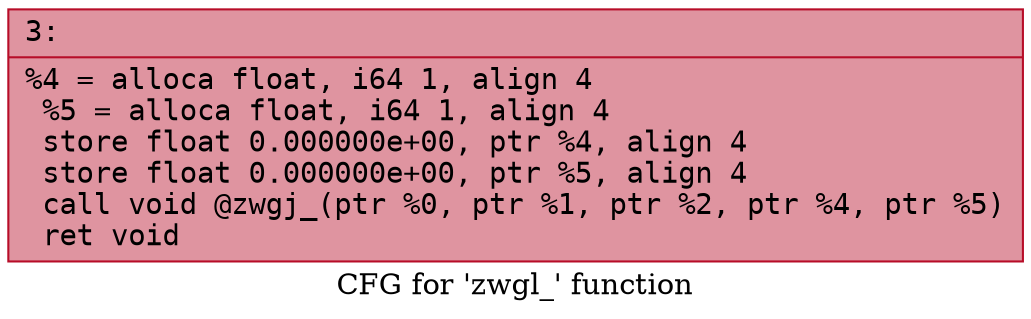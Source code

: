 digraph "CFG for 'zwgl_' function" {
	label="CFG for 'zwgl_' function";

	Node0x55ec172e36d0 [shape=record,color="#b70d28ff", style=filled, fillcolor="#b70d2870" fontname="Courier",label="{3:\l|  %4 = alloca float, i64 1, align 4\l  %5 = alloca float, i64 1, align 4\l  store float 0.000000e+00, ptr %4, align 4\l  store float 0.000000e+00, ptr %5, align 4\l  call void @zwgj_(ptr %0, ptr %1, ptr %2, ptr %4, ptr %5)\l  ret void\l}"];
}

